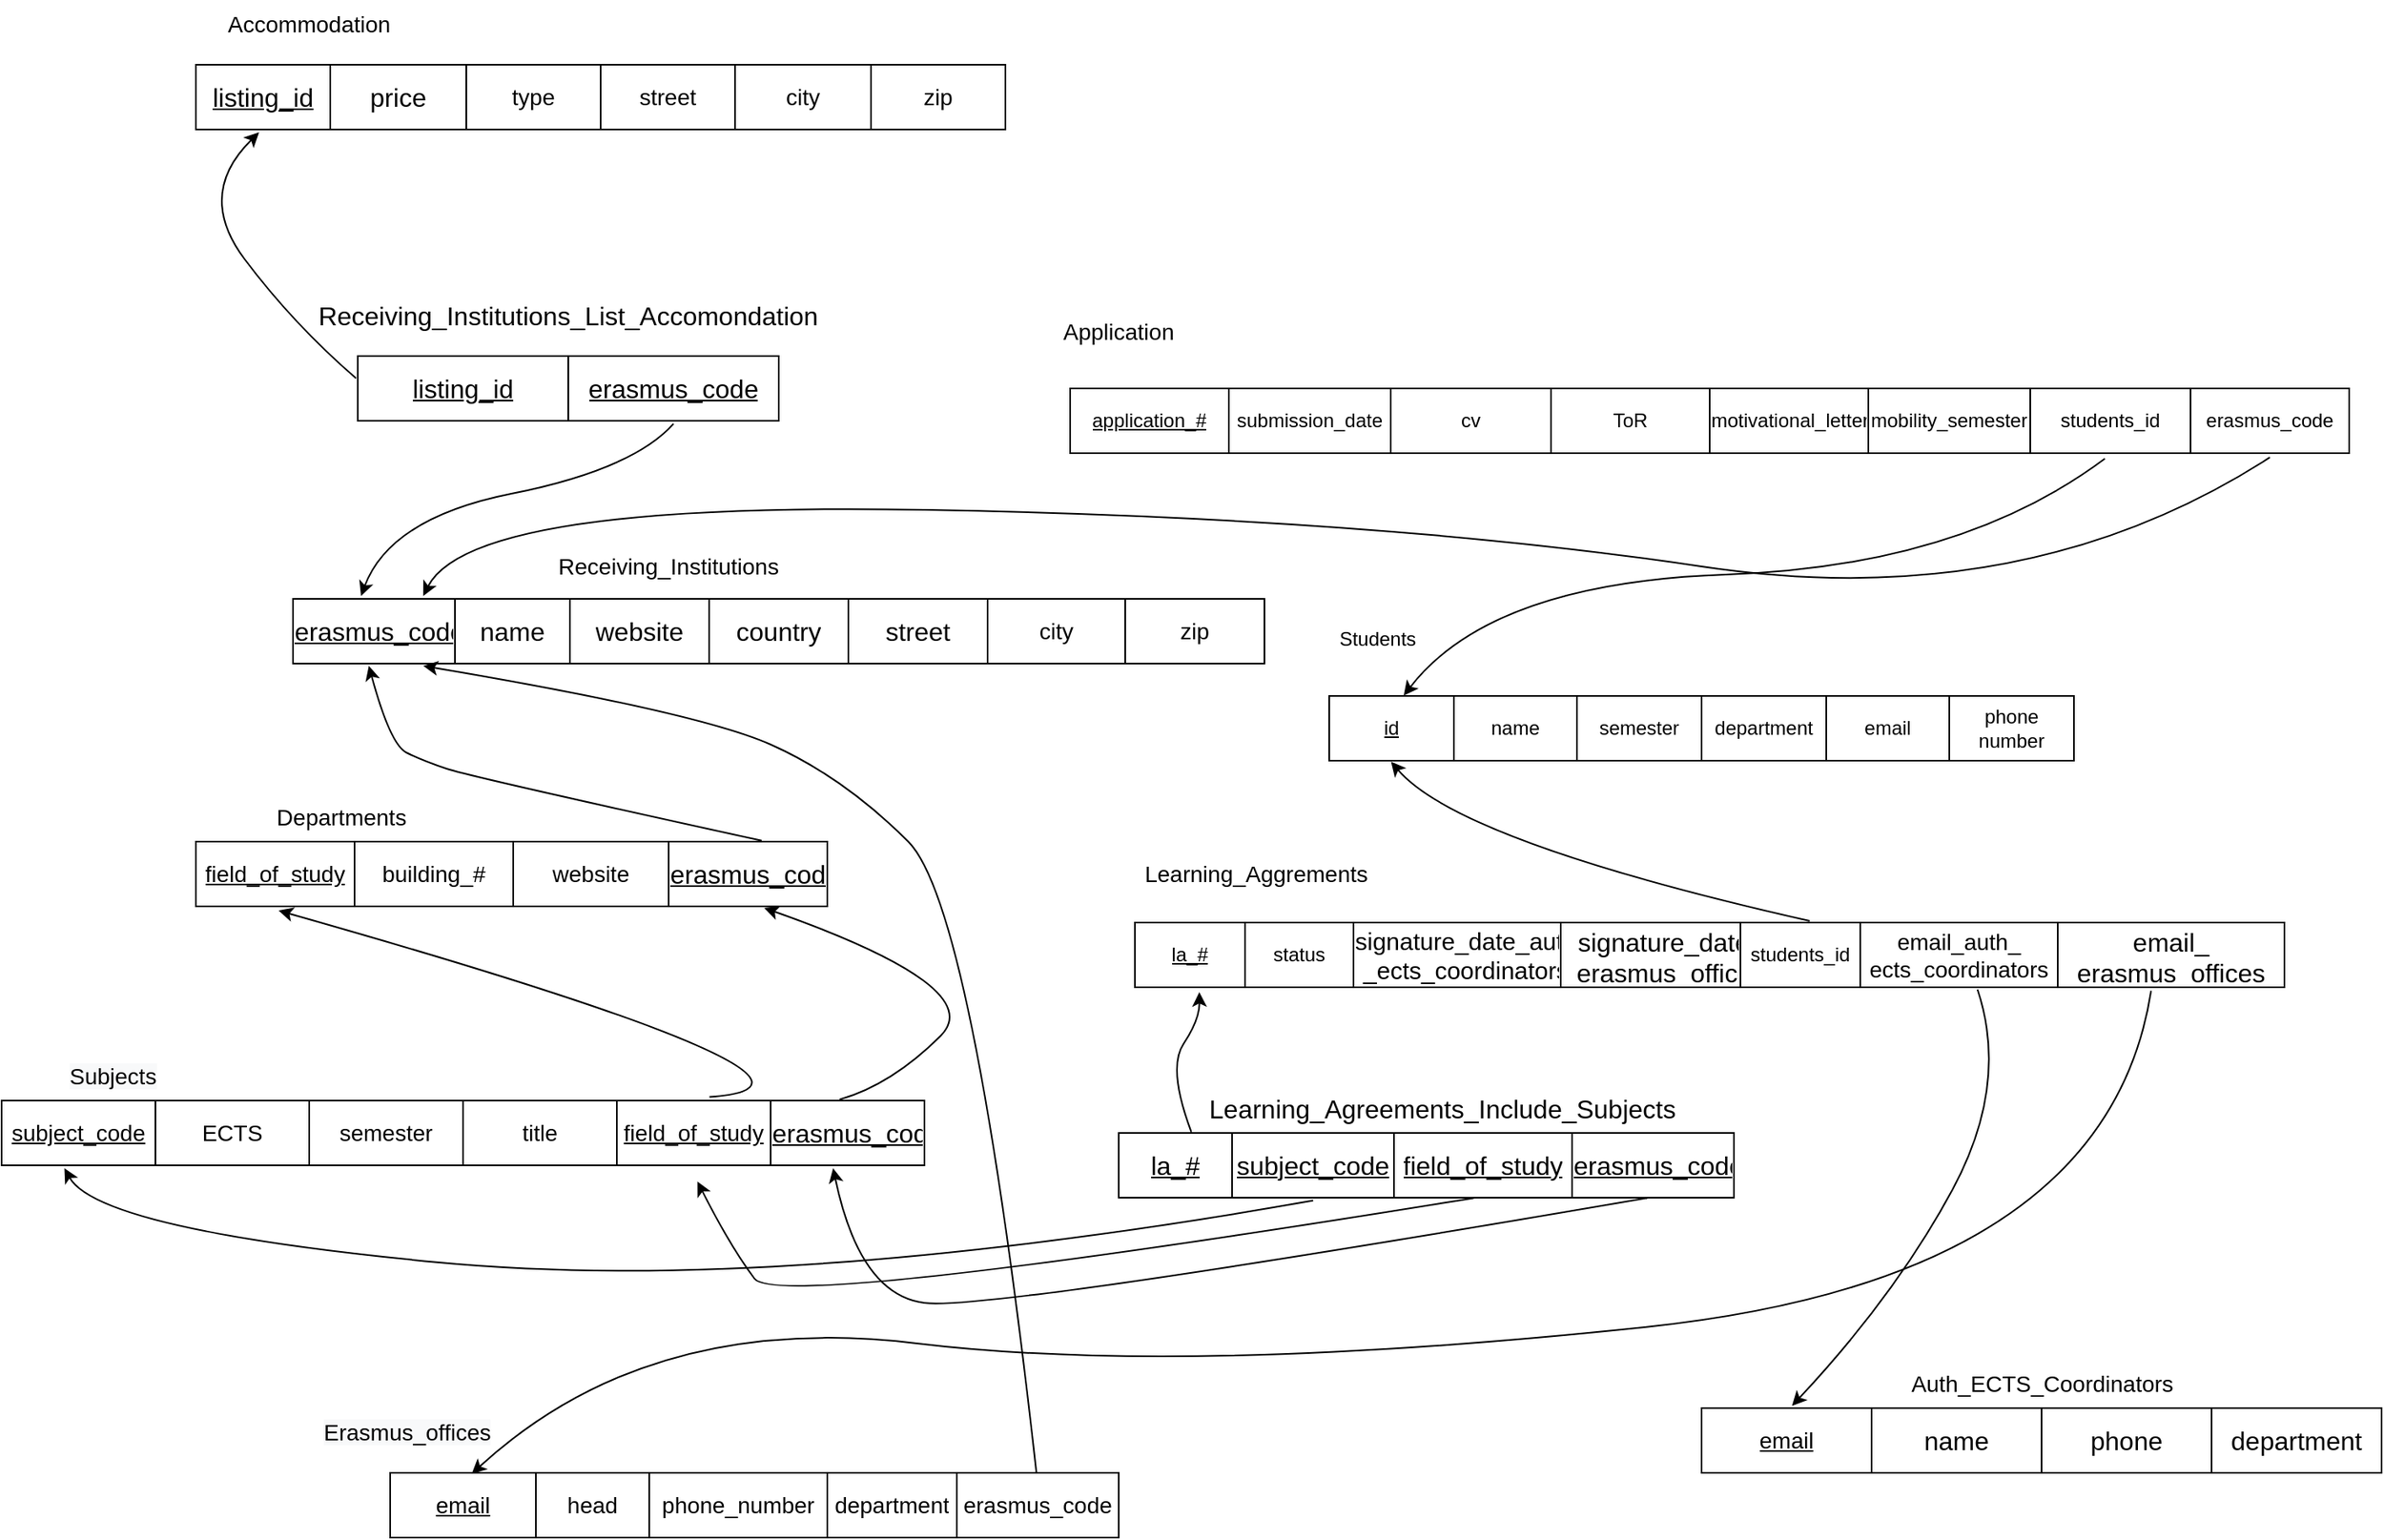 <mxfile version="20.5.3" type="device"><diagram id="ggCARqXeXWhdUNPF4JYp" name="Page-1"><mxGraphModel dx="1773" dy="622" grid="1" gridSize="10" guides="1" tooltips="1" connect="1" arrows="1" fold="1" page="1" pageScale="1" pageWidth="827" pageHeight="1169" math="0" shadow="0"><root><mxCell id="0"/><mxCell id="1" parent="0"/><mxCell id="ooYMwoHZ2CvX-7v68qWo-65" value="" style="curved=1;endArrow=classic;html=1;rounded=0;exitX=0.809;exitY=1.085;exitDx=0;exitDy=0;exitPerimeter=0;entryX=0.1;entryY=-0.005;entryDx=0;entryDy=0;entryPerimeter=0;" parent="1" source="ooYMwoHZ2CvX-7v68qWo-68" target="ooYMwoHZ2CvX-7v68qWo-91" edge="1"><mxGeometry width="50" height="50" relative="1" as="geometry"><mxPoint x="149.56" y="566.57" as="sourcePoint"/><mxPoint x="140" y="590" as="targetPoint"/><Array as="points"><mxPoint x="470" y="520"/><mxPoint x="180" y="530"/></Array></mxGeometry></mxCell><mxCell id="ooYMwoHZ2CvX-7v68qWo-67" value="" style="shape=table;startSize=0;container=1;collapsible=0;childLayout=tableLayout;" parent="1" vertex="1"><mxGeometry x="-80" y="410" width="790" height="40" as="geometry"/></mxCell><mxCell id="ooYMwoHZ2CvX-7v68qWo-68" value="" style="shape=tableRow;horizontal=0;startSize=0;swimlaneHead=0;swimlaneBody=0;top=0;left=0;bottom=0;right=0;collapsible=0;dropTarget=0;fillColor=none;points=[[0,0.5],[1,0.5]];portConstraint=eastwest;" parent="ooYMwoHZ2CvX-7v68qWo-67" vertex="1"><mxGeometry width="790" height="40" as="geometry"/></mxCell><mxCell id="ooYMwoHZ2CvX-7v68qWo-69" value="&lt;u&gt;application_#&lt;/u&gt;" style="shape=partialRectangle;html=1;whiteSpace=wrap;connectable=0;overflow=hidden;fillColor=none;top=0;left=0;bottom=0;right=0;pointerEvents=1;" parent="ooYMwoHZ2CvX-7v68qWo-68" vertex="1"><mxGeometry width="98" height="40" as="geometry"><mxRectangle width="98" height="40" as="alternateBounds"/></mxGeometry></mxCell><mxCell id="ooYMwoHZ2CvX-7v68qWo-70" value="submission_date" style="shape=partialRectangle;html=1;whiteSpace=wrap;connectable=0;overflow=hidden;fillColor=none;top=0;left=0;bottom=0;right=0;pointerEvents=1;" parent="ooYMwoHZ2CvX-7v68qWo-68" vertex="1"><mxGeometry x="98" width="100" height="40" as="geometry"><mxRectangle width="100" height="40" as="alternateBounds"/></mxGeometry></mxCell><mxCell id="ooYMwoHZ2CvX-7v68qWo-71" value="cv" style="shape=partialRectangle;html=1;whiteSpace=wrap;connectable=0;overflow=hidden;fillColor=none;top=0;left=0;bottom=0;right=0;pointerEvents=1;" parent="ooYMwoHZ2CvX-7v68qWo-68" vertex="1"><mxGeometry x="198" width="99" height="40" as="geometry"><mxRectangle width="99" height="40" as="alternateBounds"/></mxGeometry></mxCell><mxCell id="ooYMwoHZ2CvX-7v68qWo-72" value="ToR" style="shape=partialRectangle;html=1;whiteSpace=wrap;connectable=0;overflow=hidden;fillColor=none;top=0;left=0;bottom=0;right=0;pointerEvents=1;" parent="ooYMwoHZ2CvX-7v68qWo-68" vertex="1"><mxGeometry x="297" width="98" height="40" as="geometry"><mxRectangle width="98" height="40" as="alternateBounds"/></mxGeometry></mxCell><mxCell id="ooYMwoHZ2CvX-7v68qWo-73" value="motivational_letter" style="shape=partialRectangle;html=1;whiteSpace=wrap;connectable=0;overflow=hidden;fillColor=none;top=0;left=0;bottom=0;right=0;pointerEvents=1;" parent="ooYMwoHZ2CvX-7v68qWo-68" vertex="1"><mxGeometry x="395" width="98" height="40" as="geometry"><mxRectangle width="98" height="40" as="alternateBounds"/></mxGeometry></mxCell><mxCell id="ooYMwoHZ2CvX-7v68qWo-74" value="mobility_semester" style="shape=partialRectangle;html=1;whiteSpace=wrap;connectable=0;overflow=hidden;fillColor=none;top=0;left=0;bottom=0;right=0;pointerEvents=1;" parent="ooYMwoHZ2CvX-7v68qWo-68" vertex="1"><mxGeometry x="493" width="100" height="40" as="geometry"><mxRectangle width="100" height="40" as="alternateBounds"/></mxGeometry></mxCell><mxCell id="ooYMwoHZ2CvX-7v68qWo-75" value="students_id" style="shape=partialRectangle;html=1;whiteSpace=wrap;connectable=0;overflow=hidden;fillColor=none;top=0;left=0;bottom=0;right=0;pointerEvents=1;" parent="ooYMwoHZ2CvX-7v68qWo-68" vertex="1"><mxGeometry x="593" width="99" height="40" as="geometry"><mxRectangle width="99" height="40" as="alternateBounds"/></mxGeometry></mxCell><mxCell id="ooYMwoHZ2CvX-7v68qWo-76" value="erasmus_code" style="shape=partialRectangle;html=1;whiteSpace=wrap;connectable=0;overflow=hidden;fillColor=none;top=0;left=0;bottom=0;right=0;pointerEvents=1;" parent="ooYMwoHZ2CvX-7v68qWo-68" vertex="1"><mxGeometry x="692" width="98" height="40" as="geometry"><mxRectangle width="98" height="40" as="alternateBounds"/></mxGeometry></mxCell><mxCell id="ooYMwoHZ2CvX-7v68qWo-89" value="&lt;font style=&quot;font-size: 14px;&quot;&gt;Application&lt;/font&gt;" style="text;html=1;strokeColor=none;fillColor=none;align=center;verticalAlign=middle;whiteSpace=wrap;rounded=0;" parent="1" vertex="1"><mxGeometry x="-80" y="360" width="60" height="30" as="geometry"/></mxCell><mxCell id="ooYMwoHZ2CvX-7v68qWo-90" value="" style="shape=table;startSize=0;container=1;collapsible=0;childLayout=tableLayout;" parent="1" vertex="1"><mxGeometry x="80" y="600" width="460" height="40" as="geometry"/></mxCell><mxCell id="ooYMwoHZ2CvX-7v68qWo-91" value="" style="shape=tableRow;horizontal=0;startSize=0;swimlaneHead=0;swimlaneBody=0;top=0;left=0;bottom=0;right=0;collapsible=0;dropTarget=0;fillColor=none;points=[[0,0.5],[1,0.5]];portConstraint=eastwest;" parent="ooYMwoHZ2CvX-7v68qWo-90" vertex="1"><mxGeometry width="460" height="40" as="geometry"/></mxCell><mxCell id="ooYMwoHZ2CvX-7v68qWo-92" value="&lt;u&gt;id&lt;/u&gt;" style="shape=partialRectangle;html=1;whiteSpace=wrap;connectable=0;overflow=hidden;fillColor=none;top=0;left=0;bottom=0;right=0;pointerEvents=1;" parent="ooYMwoHZ2CvX-7v68qWo-91" vertex="1"><mxGeometry width="77" height="40" as="geometry"><mxRectangle width="77" height="40" as="alternateBounds"/></mxGeometry></mxCell><mxCell id="ooYMwoHZ2CvX-7v68qWo-93" value="name" style="shape=partialRectangle;html=1;whiteSpace=wrap;connectable=0;overflow=hidden;fillColor=none;top=0;left=0;bottom=0;right=0;pointerEvents=1;" parent="ooYMwoHZ2CvX-7v68qWo-91" vertex="1"><mxGeometry x="77" width="76" height="40" as="geometry"><mxRectangle width="76" height="40" as="alternateBounds"/></mxGeometry></mxCell><mxCell id="ooYMwoHZ2CvX-7v68qWo-94" value="semester" style="shape=partialRectangle;html=1;whiteSpace=wrap;connectable=0;overflow=hidden;fillColor=none;top=0;left=0;bottom=0;right=0;pointerEvents=1;" parent="ooYMwoHZ2CvX-7v68qWo-91" vertex="1"><mxGeometry x="153" width="77" height="40" as="geometry"><mxRectangle width="77" height="40" as="alternateBounds"/></mxGeometry></mxCell><mxCell id="ooYMwoHZ2CvX-7v68qWo-95" value="department" style="shape=partialRectangle;html=1;whiteSpace=wrap;connectable=0;overflow=hidden;fillColor=none;top=0;left=0;bottom=0;right=0;pointerEvents=1;" parent="ooYMwoHZ2CvX-7v68qWo-91" vertex="1"><mxGeometry x="230" width="77" height="40" as="geometry"><mxRectangle width="77" height="40" as="alternateBounds"/></mxGeometry></mxCell><mxCell id="ooYMwoHZ2CvX-7v68qWo-96" value="email" style="shape=partialRectangle;html=1;whiteSpace=wrap;connectable=0;overflow=hidden;fillColor=none;top=0;left=0;bottom=0;right=0;pointerEvents=1;" parent="ooYMwoHZ2CvX-7v68qWo-91" vertex="1"><mxGeometry x="307" width="76" height="40" as="geometry"><mxRectangle width="76" height="40" as="alternateBounds"/></mxGeometry></mxCell><mxCell id="ooYMwoHZ2CvX-7v68qWo-97" value="phone number" style="shape=partialRectangle;html=1;whiteSpace=wrap;connectable=0;overflow=hidden;fillColor=none;top=0;left=0;bottom=0;right=0;pointerEvents=1;" parent="ooYMwoHZ2CvX-7v68qWo-91" vertex="1"><mxGeometry x="383" width="77" height="40" as="geometry"><mxRectangle width="77" height="40" as="alternateBounds"/></mxGeometry></mxCell><mxCell id="ooYMwoHZ2CvX-7v68qWo-98" value="Students" style="text;html=1;strokeColor=none;fillColor=none;align=center;verticalAlign=middle;whiteSpace=wrap;rounded=0;" parent="1" vertex="1"><mxGeometry x="80" y="550" width="60" height="30" as="geometry"/></mxCell><mxCell id="ooYMwoHZ2CvX-7v68qWo-99" value="" style="shape=table;startSize=0;container=1;collapsible=0;childLayout=tableLayout;" parent="1" vertex="1"><mxGeometry x="-40" y="740" width="710" height="40" as="geometry"/></mxCell><mxCell id="ooYMwoHZ2CvX-7v68qWo-100" value="" style="shape=tableRow;horizontal=0;startSize=0;swimlaneHead=0;swimlaneBody=0;top=0;left=0;bottom=0;right=0;collapsible=0;dropTarget=0;fillColor=none;points=[[0,0.5],[1,0.5]];portConstraint=eastwest;" parent="ooYMwoHZ2CvX-7v68qWo-99" vertex="1"><mxGeometry width="710" height="40" as="geometry"/></mxCell><mxCell id="ooYMwoHZ2CvX-7v68qWo-101" value="&lt;u&gt;la_#&lt;/u&gt;" style="shape=partialRectangle;html=1;whiteSpace=wrap;connectable=0;overflow=hidden;fillColor=none;top=0;left=0;bottom=0;right=0;pointerEvents=1;" parent="ooYMwoHZ2CvX-7v68qWo-100" vertex="1"><mxGeometry width="68" height="40" as="geometry"><mxRectangle width="68" height="40" as="alternateBounds"/></mxGeometry></mxCell><mxCell id="ooYMwoHZ2CvX-7v68qWo-102" value="status" style="shape=partialRectangle;html=1;whiteSpace=wrap;connectable=0;overflow=hidden;fillColor=none;top=0;left=0;bottom=0;right=0;pointerEvents=1;" parent="ooYMwoHZ2CvX-7v68qWo-100" vertex="1"><mxGeometry x="68" width="67" height="40" as="geometry"><mxRectangle width="67" height="40" as="alternateBounds"/></mxGeometry></mxCell><mxCell id="ooYMwoHZ2CvX-7v68qWo-103" value="&lt;span id=&quot;docs-internal-guid-97b3a82b-7fff-ff55-457f-364d3014ab1f&quot;&gt;&lt;span style=&quot;font-family: Calibri, sans-serif; background-color: transparent; font-variant-numeric: normal; font-variant-east-asian: normal; vertical-align: baseline;&quot;&gt;&lt;font style=&quot;font-size: 15px;&quot;&gt;signature_date_auth&lt;br&gt;_ects_coordinators&lt;/font&gt;&lt;/span&gt;&lt;/span&gt;" style="shape=partialRectangle;html=1;whiteSpace=wrap;connectable=0;overflow=hidden;fillColor=none;top=0;left=0;bottom=0;right=0;pointerEvents=1;" parent="ooYMwoHZ2CvX-7v68qWo-100" vertex="1"><mxGeometry x="135" width="128" height="40" as="geometry"><mxRectangle width="128" height="40" as="alternateBounds"/></mxGeometry></mxCell><mxCell id="ooYMwoHZ2CvX-7v68qWo-104" value="&lt;span id=&quot;docs-internal-guid-39a72c36-7fff-290a-e951-237e7269f685&quot;&gt;&lt;span style=&quot;font-size: 12pt; font-family: Calibri, sans-serif; background-color: transparent; font-variant-numeric: normal; font-variant-east-asian: normal; vertical-align: baseline;&quot;&gt;signature_date&lt;br&gt;_erasmus_offices&lt;/span&gt;&lt;/span&gt;" style="shape=partialRectangle;html=1;whiteSpace=wrap;connectable=0;overflow=hidden;fillColor=none;top=0;left=0;bottom=0;right=0;pointerEvents=1;" parent="ooYMwoHZ2CvX-7v68qWo-100" vertex="1"><mxGeometry x="263" width="111" height="40" as="geometry"><mxRectangle width="111" height="40" as="alternateBounds"/></mxGeometry></mxCell><mxCell id="ooYMwoHZ2CvX-7v68qWo-105" value="students_id" style="shape=partialRectangle;html=1;whiteSpace=wrap;connectable=0;overflow=hidden;fillColor=none;top=0;left=0;bottom=0;right=0;pointerEvents=1;" parent="ooYMwoHZ2CvX-7v68qWo-100" vertex="1"><mxGeometry x="374" width="74" height="40" as="geometry"><mxRectangle width="74" height="40" as="alternateBounds"/></mxGeometry></mxCell><mxCell id="ooYMwoHZ2CvX-7v68qWo-106" value="&lt;span style=&quot;font-size: 14px;&quot; id=&quot;docs-internal-guid-7cbc1a6b-7fff-9537-f0f8-389424e5efda&quot;&gt;&lt;span style=&quot;font-family: Calibri, sans-serif; background-color: transparent; font-variant-numeric: normal; font-variant-east-asian: normal; vertical-align: baseline;&quot;&gt;email_auth_&lt;br&gt;ects_coordinators&lt;/span&gt;&lt;/span&gt;" style="shape=partialRectangle;html=1;whiteSpace=wrap;connectable=0;overflow=hidden;fillColor=none;top=0;left=0;bottom=0;right=0;pointerEvents=1;" parent="ooYMwoHZ2CvX-7v68qWo-100" vertex="1"><mxGeometry x="448" width="122" height="40" as="geometry"><mxRectangle width="122" height="40" as="alternateBounds"/></mxGeometry></mxCell><mxCell id="ooYMwoHZ2CvX-7v68qWo-107" value="&lt;span id=&quot;docs-internal-guid-670f5aca-7fff-6941-0f24-50001c28e20f&quot;&gt;&lt;span style=&quot;font-size: 12pt; font-family: Calibri, sans-serif; background-color: transparent; font-variant-numeric: normal; font-variant-east-asian: normal; vertical-align: baseline;&quot;&gt;email_&lt;br&gt;erasmus_offices&lt;/span&gt;&lt;/span&gt;" style="shape=partialRectangle;html=1;whiteSpace=wrap;connectable=0;overflow=hidden;fillColor=none;top=0;left=0;bottom=0;right=0;pointerEvents=1;" parent="ooYMwoHZ2CvX-7v68qWo-100" vertex="1"><mxGeometry x="570" width="140" height="40" as="geometry"><mxRectangle width="140" height="40" as="alternateBounds"/></mxGeometry></mxCell><mxCell id="ooYMwoHZ2CvX-7v68qWo-108" value="&lt;font style=&quot;font-size: 14px;&quot;&gt;Learning_Aggrements&lt;/font&gt;" style="text;html=1;strokeColor=none;fillColor=none;align=center;verticalAlign=middle;whiteSpace=wrap;rounded=0;" parent="1" vertex="1"><mxGeometry x="-40" y="690" width="150" height="40" as="geometry"/></mxCell><mxCell id="ooYMwoHZ2CvX-7v68qWo-109" value="" style="curved=1;endArrow=classic;html=1;rounded=0;fontSize=14;exitX=0.587;exitY=-0.025;exitDx=0;exitDy=0;exitPerimeter=0;entryX=0.083;entryY=1.015;entryDx=0;entryDy=0;entryPerimeter=0;" parent="1" source="ooYMwoHZ2CvX-7v68qWo-100" target="ooYMwoHZ2CvX-7v68qWo-91" edge="1"><mxGeometry width="50" height="50" relative="1" as="geometry"><mxPoint x="380" y="650" as="sourcePoint"/><mxPoint x="120" y="650" as="targetPoint"/><Array as="points"><mxPoint x="160" y="690"/></Array></mxGeometry></mxCell><mxCell id="ooYMwoHZ2CvX-7v68qWo-110" value="" style="shape=table;startSize=0;container=1;collapsible=0;childLayout=tableLayout;fontSize=14;" parent="1" vertex="1"><mxGeometry x="310" y="1040" width="420" height="40" as="geometry"/></mxCell><mxCell id="ooYMwoHZ2CvX-7v68qWo-111" value="" style="shape=tableRow;horizontal=0;startSize=0;swimlaneHead=0;swimlaneBody=0;top=0;left=0;bottom=0;right=0;collapsible=0;dropTarget=0;fillColor=none;points=[[0,0.5],[1,0.5]];portConstraint=eastwest;fontSize=14;" parent="ooYMwoHZ2CvX-7v68qWo-110" vertex="1"><mxGeometry width="420" height="40" as="geometry"/></mxCell><mxCell id="ooYMwoHZ2CvX-7v68qWo-112" value="&lt;u&gt;email&lt;/u&gt;" style="shape=partialRectangle;html=1;whiteSpace=wrap;connectable=0;overflow=hidden;fillColor=none;top=0;left=0;bottom=0;right=0;pointerEvents=1;fontSize=14;" parent="ooYMwoHZ2CvX-7v68qWo-111" vertex="1"><mxGeometry width="105" height="40" as="geometry"><mxRectangle width="105" height="40" as="alternateBounds"/></mxGeometry></mxCell><mxCell id="ooYMwoHZ2CvX-7v68qWo-113" value="&lt;span id=&quot;docs-internal-guid-d9686ed1-7fff-6827-db23-06bf183d7f56&quot;&gt;&lt;span style=&quot;font-size: 12pt; font-family: Calibri, sans-serif; background-color: transparent; font-variant-numeric: normal; font-variant-east-asian: normal; vertical-align: baseline;&quot;&gt;name&lt;/span&gt;&lt;/span&gt;" style="shape=partialRectangle;html=1;whiteSpace=wrap;connectable=0;overflow=hidden;fillColor=none;top=0;left=0;bottom=0;right=0;pointerEvents=1;fontSize=14;" parent="ooYMwoHZ2CvX-7v68qWo-111" vertex="1"><mxGeometry x="105" width="105" height="40" as="geometry"><mxRectangle width="105" height="40" as="alternateBounds"/></mxGeometry></mxCell><mxCell id="ooYMwoHZ2CvX-7v68qWo-114" value="&lt;span id=&quot;docs-internal-guid-c85f65a0-7fff-7fd4-97c3-8f9296d5d87e&quot;&gt;&lt;span style=&quot;font-size: 12pt; font-family: Calibri, sans-serif; background-color: transparent; font-variant-numeric: normal; font-variant-east-asian: normal; vertical-align: baseline;&quot;&gt;phone &lt;/span&gt;&lt;/span&gt;" style="shape=partialRectangle;html=1;whiteSpace=wrap;connectable=0;overflow=hidden;fillColor=none;top=0;left=0;bottom=0;right=0;pointerEvents=1;fontSize=14;" parent="ooYMwoHZ2CvX-7v68qWo-111" vertex="1"><mxGeometry x="210" width="105" height="40" as="geometry"><mxRectangle width="105" height="40" as="alternateBounds"/></mxGeometry></mxCell><mxCell id="ooYMwoHZ2CvX-7v68qWo-115" value="&lt;span id=&quot;docs-internal-guid-26faadc9-7fff-8fd3-aec6-87aef611e442&quot;&gt;&lt;span style=&quot;font-size: 12pt; font-family: Calibri, sans-serif; background-color: transparent; font-variant-numeric: normal; font-variant-east-asian: normal; vertical-align: baseline;&quot;&gt;department&lt;/span&gt;&lt;/span&gt;" style="shape=partialRectangle;html=1;whiteSpace=wrap;connectable=0;overflow=hidden;fillColor=none;top=0;left=0;bottom=0;right=0;pointerEvents=1;fontSize=14;" parent="ooYMwoHZ2CvX-7v68qWo-111" vertex="1"><mxGeometry x="315" width="105" height="40" as="geometry"><mxRectangle width="105" height="40" as="alternateBounds"/></mxGeometry></mxCell><mxCell id="ooYMwoHZ2CvX-7v68qWo-116" value="Auth_ECTS_Coordinators" style="text;html=1;align=center;verticalAlign=middle;resizable=0;points=[];autosize=1;strokeColor=none;fillColor=none;fontSize=14;" parent="1" vertex="1"><mxGeometry x="425" y="1010" width="190" height="30" as="geometry"/></mxCell><mxCell id="ooYMwoHZ2CvX-7v68qWo-117" value="" style="curved=1;endArrow=classic;html=1;rounded=0;fontSize=14;exitX=0.733;exitY=1.035;exitDx=0;exitDy=0;exitPerimeter=0;entryX=0.133;entryY=-0.035;entryDx=0;entryDy=0;entryPerimeter=0;" parent="1" source="ooYMwoHZ2CvX-7v68qWo-100" target="ooYMwoHZ2CvX-7v68qWo-111" edge="1"><mxGeometry width="50" height="50" relative="1" as="geometry"><mxPoint x="480" y="790" as="sourcePoint"/><mxPoint x="10" y="900" as="targetPoint"/><Array as="points"><mxPoint x="500" y="840"/><mxPoint x="430" y="970"/></Array></mxGeometry></mxCell><mxCell id="ooYMwoHZ2CvX-7v68qWo-118" value="" style="shape=table;startSize=0;container=1;collapsible=0;childLayout=tableLayout;fontSize=14;" parent="1" vertex="1"><mxGeometry x="-560" y="540" width="600" height="40" as="geometry"/></mxCell><mxCell id="ooYMwoHZ2CvX-7v68qWo-119" value="" style="shape=tableRow;horizontal=0;startSize=0;swimlaneHead=0;swimlaneBody=0;top=0;left=0;bottom=0;right=0;collapsible=0;dropTarget=0;fillColor=none;points=[[0,0.5],[1,0.5]];portConstraint=eastwest;fontSize=14;" parent="ooYMwoHZ2CvX-7v68qWo-118" vertex="1"><mxGeometry width="600" height="40" as="geometry"/></mxCell><mxCell id="ooYMwoHZ2CvX-7v68qWo-120" value="&lt;span id=&quot;docs-internal-guid-f9c3d998-7fff-36d3-8bf1-6214da8119ad&quot;&gt;&lt;span style=&quot;font-size: 12pt; font-family: Calibri, sans-serif; background-color: transparent; font-variant-numeric: normal; font-variant-east-asian: normal; vertical-align: baseline;&quot;&gt;&lt;u&gt;erasmus_code&lt;/u&gt;&lt;/span&gt;&lt;/span&gt;" style="shape=partialRectangle;html=1;whiteSpace=wrap;connectable=0;overflow=hidden;fillColor=none;top=0;left=0;bottom=0;right=0;pointerEvents=1;fontSize=14;" parent="ooYMwoHZ2CvX-7v68qWo-119" vertex="1"><mxGeometry width="100" height="40" as="geometry"><mxRectangle width="100" height="40" as="alternateBounds"/></mxGeometry></mxCell><mxCell id="ooYMwoHZ2CvX-7v68qWo-121" value="&lt;span id=&quot;docs-internal-guid-b76b7464-7fff-5d21-5e71-5230e9ea2242&quot;&gt;&lt;span style=&quot;font-size: 12pt; font-family: Calibri, sans-serif; background-color: transparent; font-variant-numeric: normal; font-variant-east-asian: normal; vertical-align: baseline;&quot;&gt;name&lt;/span&gt;&lt;/span&gt;" style="shape=partialRectangle;html=1;whiteSpace=wrap;connectable=0;overflow=hidden;fillColor=none;top=0;left=0;bottom=0;right=0;pointerEvents=1;fontSize=14;" parent="ooYMwoHZ2CvX-7v68qWo-119" vertex="1"><mxGeometry x="100" width="71" height="40" as="geometry"><mxRectangle width="71" height="40" as="alternateBounds"/></mxGeometry></mxCell><mxCell id="ooYMwoHZ2CvX-7v68qWo-122" value="&lt;span id=&quot;docs-internal-guid-6dadc310-7fff-7173-438e-6507efcd4530&quot;&gt;&lt;span style=&quot;font-size: 12pt; font-family: Calibri, sans-serif; background-color: transparent; font-variant-numeric: normal; font-variant-east-asian: normal; vertical-align: baseline;&quot;&gt;website&lt;/span&gt;&lt;/span&gt;" style="shape=partialRectangle;html=1;whiteSpace=wrap;connectable=0;overflow=hidden;fillColor=none;top=0;left=0;bottom=0;right=0;pointerEvents=1;fontSize=14;" parent="ooYMwoHZ2CvX-7v68qWo-119" vertex="1"><mxGeometry x="171" width="86" height="40" as="geometry"><mxRectangle width="86" height="40" as="alternateBounds"/></mxGeometry></mxCell><mxCell id="ooYMwoHZ2CvX-7v68qWo-123" value="&lt;span id=&quot;docs-internal-guid-1de3e79c-7fff-b914-ac77-6f2198281c0e&quot;&gt;&lt;span style=&quot;font-size: 12pt; font-family: Calibri, sans-serif; background-color: transparent; font-variant-numeric: normal; font-variant-east-asian: normal; vertical-align: baseline;&quot;&gt;country&lt;/span&gt;&lt;/span&gt;" style="shape=partialRectangle;html=1;whiteSpace=wrap;connectable=0;overflow=hidden;fillColor=none;top=0;left=0;bottom=0;right=0;pointerEvents=1;fontSize=14;" parent="ooYMwoHZ2CvX-7v68qWo-119" vertex="1"><mxGeometry x="257" width="86" height="40" as="geometry"><mxRectangle width="86" height="40" as="alternateBounds"/></mxGeometry></mxCell><mxCell id="ooYMwoHZ2CvX-7v68qWo-124" value="&lt;span id=&quot;docs-internal-guid-2ed2a56d-7fff-d173-ef7e-eb1422667757&quot;&gt;&lt;span style=&quot;font-size: 12pt; font-family: Calibri, sans-serif; background-color: transparent; font-variant-numeric: normal; font-variant-east-asian: normal; vertical-align: baseline;&quot;&gt;street&lt;/span&gt;&lt;/span&gt;" style="shape=partialRectangle;html=1;whiteSpace=wrap;connectable=0;overflow=hidden;fillColor=none;top=0;left=0;bottom=0;right=0;pointerEvents=1;fontSize=14;" parent="ooYMwoHZ2CvX-7v68qWo-119" vertex="1"><mxGeometry x="343" width="86" height="40" as="geometry"><mxRectangle width="86" height="40" as="alternateBounds"/></mxGeometry></mxCell><mxCell id="ooYMwoHZ2CvX-7v68qWo-125" value="city" style="shape=partialRectangle;html=1;whiteSpace=wrap;connectable=0;overflow=hidden;fillColor=none;top=0;left=0;bottom=0;right=0;pointerEvents=1;fontSize=14;" parent="ooYMwoHZ2CvX-7v68qWo-119" vertex="1"><mxGeometry x="429" width="85" height="40" as="geometry"><mxRectangle width="85" height="40" as="alternateBounds"/></mxGeometry></mxCell><mxCell id="ooYMwoHZ2CvX-7v68qWo-126" value="zip" style="shape=partialRectangle;html=1;whiteSpace=wrap;connectable=0;overflow=hidden;fillColor=none;top=0;left=0;bottom=0;right=0;pointerEvents=1;fontSize=14;" parent="ooYMwoHZ2CvX-7v68qWo-119" vertex="1"><mxGeometry x="514" width="86" height="40" as="geometry"><mxRectangle width="86" height="40" as="alternateBounds"/></mxGeometry></mxCell><mxCell id="ooYMwoHZ2CvX-7v68qWo-127" value="Receiving_Institutions" style="text;html=1;strokeColor=none;fillColor=none;align=center;verticalAlign=middle;whiteSpace=wrap;rounded=0;fontSize=14;" parent="1" vertex="1"><mxGeometry x="-413" y="500" width="170" height="40" as="geometry"/></mxCell><mxCell id="ooYMwoHZ2CvX-7v68qWo-128" value="" style="curved=1;endArrow=classic;html=1;rounded=0;fontSize=14;exitX=0.938;exitY=1.065;exitDx=0;exitDy=0;exitPerimeter=0;entryX=0.134;entryY=-0.045;entryDx=0;entryDy=0;entryPerimeter=0;" parent="1" source="ooYMwoHZ2CvX-7v68qWo-68" target="ooYMwoHZ2CvX-7v68qWo-119" edge="1"><mxGeometry width="50" height="50" relative="1" as="geometry"><mxPoint x="670" y="400" as="sourcePoint"/><mxPoint x="80" y="300" as="targetPoint"/><Array as="points"><mxPoint x="510" y="550"/><mxPoint x="110" y="490"/><mxPoint x="-450" y="480"/></Array></mxGeometry></mxCell><mxCell id="ooYMwoHZ2CvX-7v68qWo-129" value="" style="shape=table;startSize=0;container=1;collapsible=0;childLayout=tableLayout;fontSize=14;" parent="1" vertex="1"><mxGeometry x="-620" y="690" width="390" height="40" as="geometry"/></mxCell><mxCell id="ooYMwoHZ2CvX-7v68qWo-130" value="" style="shape=tableRow;horizontal=0;startSize=0;swimlaneHead=0;swimlaneBody=0;top=0;left=0;bottom=0;right=0;collapsible=0;dropTarget=0;fillColor=none;points=[[0,0.5],[1,0.5]];portConstraint=eastwest;fontSize=14;" parent="ooYMwoHZ2CvX-7v68qWo-129" vertex="1"><mxGeometry width="390" height="40" as="geometry"/></mxCell><mxCell id="ooYMwoHZ2CvX-7v68qWo-131" value="&lt;u&gt;field_of_study&lt;/u&gt;" style="shape=partialRectangle;html=1;whiteSpace=wrap;connectable=0;overflow=hidden;fillColor=none;top=0;left=0;bottom=0;right=0;pointerEvents=1;fontSize=14;" parent="ooYMwoHZ2CvX-7v68qWo-130" vertex="1"><mxGeometry width="98" height="40" as="geometry"><mxRectangle width="98" height="40" as="alternateBounds"/></mxGeometry></mxCell><mxCell id="ooYMwoHZ2CvX-7v68qWo-132" value="building_#" style="shape=partialRectangle;html=1;whiteSpace=wrap;connectable=0;overflow=hidden;fillColor=none;top=0;left=0;bottom=0;right=0;pointerEvents=1;fontSize=14;" parent="ooYMwoHZ2CvX-7v68qWo-130" vertex="1"><mxGeometry x="98" width="98" height="40" as="geometry"><mxRectangle width="98" height="40" as="alternateBounds"/></mxGeometry></mxCell><mxCell id="ooYMwoHZ2CvX-7v68qWo-133" value="website" style="shape=partialRectangle;html=1;whiteSpace=wrap;connectable=0;overflow=hidden;fillColor=none;top=0;left=0;bottom=0;right=0;pointerEvents=1;fontSize=14;" parent="ooYMwoHZ2CvX-7v68qWo-130" vertex="1"><mxGeometry x="196" width="96" height="40" as="geometry"><mxRectangle width="96" height="40" as="alternateBounds"/></mxGeometry></mxCell><mxCell id="ooYMwoHZ2CvX-7v68qWo-134" value="&lt;span style=&quot;font-family: Calibri, sans-serif; font-size: 16px;&quot;&gt;&lt;u&gt;erasmus_code&lt;/u&gt;&lt;/span&gt;" style="shape=partialRectangle;html=1;whiteSpace=wrap;connectable=0;overflow=hidden;fillColor=none;top=0;left=0;bottom=0;right=0;pointerEvents=1;fontSize=14;" parent="ooYMwoHZ2CvX-7v68qWo-130" vertex="1"><mxGeometry x="292" width="98" height="40" as="geometry"><mxRectangle width="98" height="40" as="alternateBounds"/></mxGeometry></mxCell><mxCell id="ooYMwoHZ2CvX-7v68qWo-135" value="Departments" style="text;html=1;strokeColor=none;fillColor=none;align=center;verticalAlign=middle;whiteSpace=wrap;rounded=0;fontSize=14;" parent="1" vertex="1"><mxGeometry x="-560" y="660" width="60" height="30" as="geometry"/></mxCell><mxCell id="ooYMwoHZ2CvX-7v68qWo-136" value="" style="curved=1;endArrow=classic;html=1;rounded=0;fontSize=14;exitX=0.896;exitY=-0.015;exitDx=0;exitDy=0;exitPerimeter=0;entryX=0.078;entryY=1.035;entryDx=0;entryDy=0;entryPerimeter=0;" parent="1" source="ooYMwoHZ2CvX-7v68qWo-130" target="ooYMwoHZ2CvX-7v68qWo-119" edge="1"><mxGeometry width="50" height="50" relative="1" as="geometry"><mxPoint x="-260" y="640" as="sourcePoint"/><mxPoint x="-210" y="590" as="targetPoint"/><Array as="points"><mxPoint x="-450" y="650"/><mxPoint x="-480" y="640"/><mxPoint x="-500" y="630"/></Array></mxGeometry></mxCell><mxCell id="ooYMwoHZ2CvX-7v68qWo-137" value="" style="shape=table;startSize=0;container=1;collapsible=0;childLayout=tableLayout;fontSize=14;" parent="1" vertex="1"><mxGeometry x="-740" y="850" width="570" height="40" as="geometry"/></mxCell><mxCell id="ooYMwoHZ2CvX-7v68qWo-138" value="" style="shape=tableRow;horizontal=0;startSize=0;swimlaneHead=0;swimlaneBody=0;top=0;left=0;bottom=0;right=0;collapsible=0;dropTarget=0;fillColor=none;points=[[0,0.5],[1,0.5]];portConstraint=eastwest;fontSize=14;" parent="ooYMwoHZ2CvX-7v68qWo-137" vertex="1"><mxGeometry width="570" height="40" as="geometry"/></mxCell><mxCell id="ooYMwoHZ2CvX-7v68qWo-139" value="&lt;u&gt;subject_code&lt;/u&gt;" style="shape=partialRectangle;html=1;whiteSpace=wrap;connectable=0;overflow=hidden;fillColor=none;top=0;left=0;bottom=0;right=0;pointerEvents=1;fontSize=14;" parent="ooYMwoHZ2CvX-7v68qWo-138" vertex="1"><mxGeometry width="95" height="40" as="geometry"><mxRectangle width="95" height="40" as="alternateBounds"/></mxGeometry></mxCell><mxCell id="ooYMwoHZ2CvX-7v68qWo-140" value="ECTS" style="shape=partialRectangle;html=1;whiteSpace=wrap;connectable=0;overflow=hidden;fillColor=none;top=0;left=0;bottom=0;right=0;pointerEvents=1;fontSize=14;" parent="ooYMwoHZ2CvX-7v68qWo-138" vertex="1"><mxGeometry x="95" width="95" height="40" as="geometry"><mxRectangle width="95" height="40" as="alternateBounds"/></mxGeometry></mxCell><mxCell id="ooYMwoHZ2CvX-7v68qWo-141" value="semester" style="shape=partialRectangle;html=1;whiteSpace=wrap;connectable=0;overflow=hidden;fillColor=none;top=0;left=0;bottom=0;right=0;pointerEvents=1;fontSize=14;" parent="ooYMwoHZ2CvX-7v68qWo-138" vertex="1"><mxGeometry x="190" width="95" height="40" as="geometry"><mxRectangle width="95" height="40" as="alternateBounds"/></mxGeometry></mxCell><mxCell id="ooYMwoHZ2CvX-7v68qWo-142" value="title" style="shape=partialRectangle;html=1;whiteSpace=wrap;connectable=0;overflow=hidden;fillColor=none;top=0;left=0;bottom=0;right=0;pointerEvents=1;fontSize=14;" parent="ooYMwoHZ2CvX-7v68qWo-138" vertex="1"><mxGeometry x="285" width="95" height="40" as="geometry"><mxRectangle width="95" height="40" as="alternateBounds"/></mxGeometry></mxCell><mxCell id="ooYMwoHZ2CvX-7v68qWo-143" value="&lt;u&gt;field_of_study&lt;/u&gt;" style="shape=partialRectangle;html=1;whiteSpace=wrap;connectable=0;overflow=hidden;fillColor=none;top=0;left=0;bottom=0;right=0;pointerEvents=1;fontSize=14;" parent="ooYMwoHZ2CvX-7v68qWo-138" vertex="1"><mxGeometry x="380" width="95" height="40" as="geometry"><mxRectangle width="95" height="40" as="alternateBounds"/></mxGeometry></mxCell><mxCell id="ooYMwoHZ2CvX-7v68qWo-144" value="&lt;u style=&quot;font-family: Calibri, sans-serif; font-size: 16px;&quot;&gt;erasmus_code&lt;/u&gt;" style="shape=partialRectangle;html=1;whiteSpace=wrap;connectable=0;overflow=hidden;fillColor=none;top=0;left=0;bottom=0;right=0;pointerEvents=1;fontSize=14;" parent="ooYMwoHZ2CvX-7v68qWo-138" vertex="1"><mxGeometry x="475" width="95" height="40" as="geometry"><mxRectangle width="95" height="40" as="alternateBounds"/></mxGeometry></mxCell><mxCell id="ooYMwoHZ2CvX-7v68qWo-145" value="&lt;span style=&quot;color: rgb(0, 0, 0); font-family: Helvetica; font-size: 14px; font-style: normal; font-variant-ligatures: normal; font-variant-caps: normal; font-weight: 400; letter-spacing: normal; orphans: 2; text-align: center; text-indent: 0px; text-transform: none; widows: 2; word-spacing: 0px; -webkit-text-stroke-width: 0px; background-color: rgb(248, 249, 250); text-decoration-thickness: initial; text-decoration-style: initial; text-decoration-color: initial; float: none; display: inline !important;&quot;&gt;Subjects&lt;br&gt;&lt;br&gt;&lt;/span&gt;" style="text;whiteSpace=wrap;html=1;fontSize=14;" parent="1" vertex="1"><mxGeometry x="-700" y="820" width="60" height="30" as="geometry"/></mxCell><mxCell id="ooYMwoHZ2CvX-7v68qWo-146" value="" style="curved=1;endArrow=classic;html=1;rounded=0;fontSize=14;exitX=0.767;exitY=-0.055;exitDx=0;exitDy=0;exitPerimeter=0;entryX=0.131;entryY=1.065;entryDx=0;entryDy=0;entryPerimeter=0;" parent="1" source="ooYMwoHZ2CvX-7v68qWo-138" target="ooYMwoHZ2CvX-7v68qWo-130" edge="1"><mxGeometry width="50" height="50" relative="1" as="geometry"><mxPoint x="-240" y="840" as="sourcePoint"/><mxPoint x="-190" y="790" as="targetPoint"/><Array as="points"><mxPoint x="-190" y="840"/></Array></mxGeometry></mxCell><mxCell id="ooYMwoHZ2CvX-7v68qWo-148" value="" style="curved=1;endArrow=classic;html=1;rounded=0;fontSize=14;exitX=0.908;exitY=-0.015;exitDx=0;exitDy=0;exitPerimeter=0;entryX=0.9;entryY=1.025;entryDx=0;entryDy=0;entryPerimeter=0;" parent="1" source="ooYMwoHZ2CvX-7v68qWo-138" target="ooYMwoHZ2CvX-7v68qWo-130" edge="1"><mxGeometry width="50" height="50" relative="1" as="geometry"><mxPoint x="-240" y="840" as="sourcePoint"/><mxPoint x="-190" y="790" as="targetPoint"/><Array as="points"><mxPoint x="-190" y="840"/><mxPoint x="-130" y="780"/></Array></mxGeometry></mxCell><mxCell id="ooYMwoHZ2CvX-7v68qWo-151" value="" style="shape=table;startSize=0;container=1;collapsible=0;childLayout=tableLayout;fontSize=14;" parent="1" vertex="1"><mxGeometry x="-500" y="1080" width="450" height="40" as="geometry"/></mxCell><mxCell id="ooYMwoHZ2CvX-7v68qWo-152" value="" style="shape=tableRow;horizontal=0;startSize=0;swimlaneHead=0;swimlaneBody=0;top=0;left=0;bottom=0;right=0;collapsible=0;dropTarget=0;fillColor=none;points=[[0,0.5],[1,0.5]];portConstraint=eastwest;fontSize=14;" parent="ooYMwoHZ2CvX-7v68qWo-151" vertex="1"><mxGeometry width="450" height="40" as="geometry"/></mxCell><mxCell id="ooYMwoHZ2CvX-7v68qWo-153" value="&lt;u&gt;email&lt;/u&gt;" style="shape=partialRectangle;html=1;whiteSpace=wrap;connectable=0;overflow=hidden;fillColor=none;top=0;left=0;bottom=0;right=0;pointerEvents=1;fontSize=14;" parent="ooYMwoHZ2CvX-7v68qWo-152" vertex="1"><mxGeometry width="90" height="40" as="geometry"><mxRectangle width="90" height="40" as="alternateBounds"/></mxGeometry></mxCell><mxCell id="ooYMwoHZ2CvX-7v68qWo-154" value="head" style="shape=partialRectangle;html=1;whiteSpace=wrap;connectable=0;overflow=hidden;fillColor=none;top=0;left=0;bottom=0;right=0;pointerEvents=1;fontSize=14;" parent="ooYMwoHZ2CvX-7v68qWo-152" vertex="1"><mxGeometry x="90" width="70" height="40" as="geometry"><mxRectangle width="70" height="40" as="alternateBounds"/></mxGeometry></mxCell><mxCell id="ooYMwoHZ2CvX-7v68qWo-155" value="phone_number" style="shape=partialRectangle;html=1;whiteSpace=wrap;connectable=0;overflow=hidden;fillColor=none;top=0;left=0;bottom=0;right=0;pointerEvents=1;fontSize=14;" parent="ooYMwoHZ2CvX-7v68qWo-152" vertex="1"><mxGeometry x="160" width="110" height="40" as="geometry"><mxRectangle width="110" height="40" as="alternateBounds"/></mxGeometry></mxCell><mxCell id="ooYMwoHZ2CvX-7v68qWo-156" value="department" style="shape=partialRectangle;html=1;whiteSpace=wrap;connectable=0;overflow=hidden;fillColor=none;top=0;left=0;bottom=0;right=0;pointerEvents=1;fontSize=14;" parent="ooYMwoHZ2CvX-7v68qWo-152" vertex="1"><mxGeometry x="270" width="80" height="40" as="geometry"><mxRectangle width="80" height="40" as="alternateBounds"/></mxGeometry></mxCell><mxCell id="ooYMwoHZ2CvX-7v68qWo-157" value="erasmus_code" style="shape=partialRectangle;html=1;whiteSpace=wrap;connectable=0;overflow=hidden;fillColor=none;top=0;left=0;bottom=0;right=0;pointerEvents=1;fontSize=14;" parent="ooYMwoHZ2CvX-7v68qWo-152" vertex="1"><mxGeometry x="350" width="100" height="40" as="geometry"><mxRectangle width="100" height="40" as="alternateBounds"/></mxGeometry></mxCell><mxCell id="ooYMwoHZ2CvX-7v68qWo-158" value="&lt;span style=&quot;color: rgb(0, 0, 0); font-family: Helvetica; font-size: 14px; font-style: normal; font-variant-ligatures: normal; font-variant-caps: normal; font-weight: 400; letter-spacing: normal; orphans: 2; text-align: center; text-indent: 0px; text-transform: none; widows: 2; word-spacing: 0px; -webkit-text-stroke-width: 0px; background-color: rgb(248, 249, 250); text-decoration-thickness: initial; text-decoration-style: initial; text-decoration-color: initial; float: none; display: inline !important;&quot;&gt;Erasmus_offices&lt;br&gt;&lt;/span&gt;" style="text;whiteSpace=wrap;html=1;fontSize=14;" parent="1" vertex="1"><mxGeometry x="-543" y="1040" width="130" height="30" as="geometry"/></mxCell><mxCell id="ooYMwoHZ2CvX-7v68qWo-159" value="" style="curved=1;endArrow=classic;html=1;rounded=0;fontSize=14;exitX=0.887;exitY=-0.005;exitDx=0;exitDy=0;exitPerimeter=0;entryX=0.134;entryY=1.035;entryDx=0;entryDy=0;entryPerimeter=0;" parent="1" source="ooYMwoHZ2CvX-7v68qWo-152" target="ooYMwoHZ2CvX-7v68qWo-119" edge="1"><mxGeometry width="50" height="50" relative="1" as="geometry"><mxPoint x="-140" y="920" as="sourcePoint"/><mxPoint x="-90" y="870" as="targetPoint"/><Array as="points"><mxPoint x="-140" y="730"/><mxPoint x="-220" y="650"/><mxPoint x="-310" y="610"/></Array></mxGeometry></mxCell><mxCell id="ooYMwoHZ2CvX-7v68qWo-160" value="" style="curved=1;endArrow=classic;html=1;rounded=0;fontSize=14;entryX=0.112;entryY=0.015;entryDx=0;entryDy=0;entryPerimeter=0;exitX=0.884;exitY=1.055;exitDx=0;exitDy=0;exitPerimeter=0;" parent="1" source="ooYMwoHZ2CvX-7v68qWo-100" target="ooYMwoHZ2CvX-7v68qWo-152" edge="1"><mxGeometry width="50" height="50" relative="1" as="geometry"><mxPoint x="-300" y="950" as="sourcePoint"/><mxPoint x="-140" y="915" as="targetPoint"/><Array as="points"><mxPoint x="560" y="960"/><mxPoint x="-10" y="1020"/><mxPoint x="-340" y="980"/></Array></mxGeometry></mxCell><mxCell id="ooYMwoHZ2CvX-7v68qWo-161" value="" style="shape=table;startSize=0;container=1;collapsible=0;childLayout=tableLayout;fontSize=14;" parent="1" vertex="1"><mxGeometry x="-620" y="210" width="500" height="40" as="geometry"/></mxCell><mxCell id="ooYMwoHZ2CvX-7v68qWo-162" value="" style="shape=tableRow;horizontal=0;startSize=0;swimlaneHead=0;swimlaneBody=0;top=0;left=0;bottom=0;right=0;collapsible=0;dropTarget=0;fillColor=none;points=[[0,0.5],[1,0.5]];portConstraint=eastwest;fontSize=14;" parent="ooYMwoHZ2CvX-7v68qWo-161" vertex="1"><mxGeometry width="500" height="40" as="geometry"/></mxCell><mxCell id="ooYMwoHZ2CvX-7v68qWo-163" value="&lt;span id=&quot;docs-internal-guid-b55637f3-7fff-9596-1e22-3b3081bb2549&quot;&gt;&lt;span style=&quot;font-size: 12pt; font-family: Calibri, sans-serif; background-color: transparent; font-variant-numeric: normal; font-variant-east-asian: normal; vertical-align: baseline;&quot;&gt;&lt;u&gt;listing_id&lt;/u&gt;&lt;/span&gt;&lt;/span&gt;" style="shape=partialRectangle;html=1;whiteSpace=wrap;connectable=0;overflow=hidden;fillColor=none;top=0;left=0;bottom=0;right=0;pointerEvents=1;fontSize=14;" parent="ooYMwoHZ2CvX-7v68qWo-162" vertex="1"><mxGeometry width="83" height="40" as="geometry"><mxRectangle width="83" height="40" as="alternateBounds"/></mxGeometry></mxCell><mxCell id="ooYMwoHZ2CvX-7v68qWo-164" value="&lt;span id=&quot;docs-internal-guid-9bff8bbc-7fff-a6ce-f3cd-0a9fef845235&quot;&gt;&lt;span style=&quot;font-size: 12pt; font-family: Calibri, sans-serif; background-color: transparent; font-variant-numeric: normal; font-variant-east-asian: normal; vertical-align: baseline;&quot;&gt;price&lt;/span&gt;&lt;/span&gt;" style="shape=partialRectangle;html=1;whiteSpace=wrap;connectable=0;overflow=hidden;fillColor=none;top=0;left=0;bottom=0;right=0;pointerEvents=1;fontSize=14;" parent="ooYMwoHZ2CvX-7v68qWo-162" vertex="1"><mxGeometry x="83" width="84" height="40" as="geometry"><mxRectangle width="84" height="40" as="alternateBounds"/></mxGeometry></mxCell><mxCell id="ooYMwoHZ2CvX-7v68qWo-165" value="type" style="shape=partialRectangle;html=1;whiteSpace=wrap;connectable=0;overflow=hidden;fillColor=none;top=0;left=0;bottom=0;right=0;pointerEvents=1;fontSize=14;" parent="ooYMwoHZ2CvX-7v68qWo-162" vertex="1"><mxGeometry x="167" width="83" height="40" as="geometry"><mxRectangle width="83" height="40" as="alternateBounds"/></mxGeometry></mxCell><mxCell id="ooYMwoHZ2CvX-7v68qWo-166" value="street" style="shape=partialRectangle;html=1;whiteSpace=wrap;connectable=0;overflow=hidden;fillColor=none;top=0;left=0;bottom=0;right=0;pointerEvents=1;fontSize=14;" parent="ooYMwoHZ2CvX-7v68qWo-162" vertex="1"><mxGeometry x="250" width="83" height="40" as="geometry"><mxRectangle width="83" height="40" as="alternateBounds"/></mxGeometry></mxCell><mxCell id="ooYMwoHZ2CvX-7v68qWo-167" value="city" style="shape=partialRectangle;html=1;whiteSpace=wrap;connectable=0;overflow=hidden;fillColor=none;top=0;left=0;bottom=0;right=0;pointerEvents=1;fontSize=14;" parent="ooYMwoHZ2CvX-7v68qWo-162" vertex="1"><mxGeometry x="333" width="84" height="40" as="geometry"><mxRectangle width="84" height="40" as="alternateBounds"/></mxGeometry></mxCell><mxCell id="ooYMwoHZ2CvX-7v68qWo-168" value="zip" style="shape=partialRectangle;html=1;whiteSpace=wrap;connectable=0;overflow=hidden;fillColor=none;top=0;left=0;bottom=0;right=0;pointerEvents=1;fontSize=14;" parent="ooYMwoHZ2CvX-7v68qWo-162" vertex="1"><mxGeometry x="417" width="83" height="40" as="geometry"><mxRectangle width="83" height="40" as="alternateBounds"/></mxGeometry></mxCell><mxCell id="ooYMwoHZ2CvX-7v68qWo-169" value="Accommodation" style="text;html=1;strokeColor=none;fillColor=none;align=center;verticalAlign=middle;whiteSpace=wrap;rounded=0;fontSize=14;" parent="1" vertex="1"><mxGeometry x="-620" y="170" width="140" height="30" as="geometry"/></mxCell><mxCell id="ooYMwoHZ2CvX-7v68qWo-170" value="" style="shape=table;startSize=0;container=1;collapsible=0;childLayout=tableLayout;fontSize=14;" parent="1" vertex="1"><mxGeometry x="-520" y="390" width="260" height="40" as="geometry"/></mxCell><mxCell id="ooYMwoHZ2CvX-7v68qWo-171" value="" style="shape=tableRow;horizontal=0;startSize=0;swimlaneHead=0;swimlaneBody=0;top=0;left=0;bottom=0;right=0;collapsible=0;dropTarget=0;fillColor=none;points=[[0,0.5],[1,0.5]];portConstraint=eastwest;fontSize=14;" parent="ooYMwoHZ2CvX-7v68qWo-170" vertex="1"><mxGeometry width="260" height="40" as="geometry"/></mxCell><mxCell id="ooYMwoHZ2CvX-7v68qWo-172" value="&lt;u style=&quot;font-family: Calibri, sans-serif; font-size: 16px;&quot;&gt;listing_id&lt;/u&gt;" style="shape=partialRectangle;html=1;whiteSpace=wrap;connectable=0;overflow=hidden;fillColor=none;top=0;left=0;bottom=0;right=0;pointerEvents=1;fontSize=14;" parent="ooYMwoHZ2CvX-7v68qWo-171" vertex="1"><mxGeometry width="130" height="40" as="geometry"><mxRectangle width="130" height="40" as="alternateBounds"/></mxGeometry></mxCell><mxCell id="ooYMwoHZ2CvX-7v68qWo-173" value="&lt;u style=&quot;font-family: Calibri, sans-serif; font-size: 16px;&quot;&gt;erasmus_code&lt;/u&gt;" style="shape=partialRectangle;html=1;whiteSpace=wrap;connectable=0;overflow=hidden;fillColor=none;top=0;left=0;bottom=0;right=0;pointerEvents=1;fontSize=14;" parent="ooYMwoHZ2CvX-7v68qWo-171" vertex="1"><mxGeometry x="130" width="130" height="40" as="geometry"><mxRectangle width="130" height="40" as="alternateBounds"/></mxGeometry></mxCell><mxCell id="ooYMwoHZ2CvX-7v68qWo-174" value="&lt;span id=&quot;docs-internal-guid-8c303a5f-7fff-2c7e-cfa9-c7153191708b&quot;&gt;&lt;span style=&quot;font-size: 12pt; font-family: Calibri, sans-serif; background-color: transparent; font-variant-numeric: normal; font-variant-east-asian: normal; vertical-align: baseline;&quot;&gt;Receiving_Institutions_List_Accomondation&lt;/span&gt;&lt;/span&gt;" style="text;html=1;strokeColor=none;fillColor=none;align=center;verticalAlign=middle;whiteSpace=wrap;rounded=0;fontSize=14;" parent="1" vertex="1"><mxGeometry x="-570" y="350" width="360" height="30" as="geometry"/></mxCell><mxCell id="ooYMwoHZ2CvX-7v68qWo-175" value="" style="curved=1;endArrow=classic;html=1;rounded=0;fontSize=14;exitX=0.75;exitY=1.045;exitDx=0;exitDy=0;exitPerimeter=0;entryX=0.07;entryY=-0.045;entryDx=0;entryDy=0;entryPerimeter=0;" parent="1" source="ooYMwoHZ2CvX-7v68qWo-171" target="ooYMwoHZ2CvX-7v68qWo-119" edge="1"><mxGeometry width="50" height="50" relative="1" as="geometry"><mxPoint x="-320" y="430" as="sourcePoint"/><mxPoint x="-440" y="530" as="targetPoint"/><Array as="points"><mxPoint x="-350" y="460"/><mxPoint x="-500" y="490"/></Array></mxGeometry></mxCell><mxCell id="ooYMwoHZ2CvX-7v68qWo-176" value="" style="curved=1;endArrow=classic;html=1;rounded=0;fontSize=14;entryX=0.078;entryY=1.045;entryDx=0;entryDy=0;entryPerimeter=0;exitX=-0.004;exitY=0.345;exitDx=0;exitDy=0;exitPerimeter=0;" parent="1" source="ooYMwoHZ2CvX-7v68qWo-171" target="ooYMwoHZ2CvX-7v68qWo-162" edge="1"><mxGeometry width="50" height="50" relative="1" as="geometry"><mxPoint x="-660" y="340" as="sourcePoint"/><mxPoint x="-610" y="290" as="targetPoint"/><Array as="points"><mxPoint x="-560" y="370"/><mxPoint x="-620" y="290"/></Array></mxGeometry></mxCell><mxCell id="ooYMwoHZ2CvX-7v68qWo-177" value="" style="shape=table;startSize=0;container=1;collapsible=0;childLayout=tableLayout;fontSize=14;" parent="1" vertex="1"><mxGeometry x="-50" y="870" width="380" height="40" as="geometry"/></mxCell><mxCell id="ooYMwoHZ2CvX-7v68qWo-178" value="" style="shape=tableRow;horizontal=0;startSize=0;swimlaneHead=0;swimlaneBody=0;top=0;left=0;bottom=0;right=0;collapsible=0;dropTarget=0;fillColor=none;points=[[0,0.5],[1,0.5]];portConstraint=eastwest;fontSize=14;" parent="ooYMwoHZ2CvX-7v68qWo-177" vertex="1"><mxGeometry width="380" height="40" as="geometry"/></mxCell><mxCell id="ooYMwoHZ2CvX-7v68qWo-179" value="&lt;span id=&quot;docs-internal-guid-bede7b99-7fff-91e9-fce9-5d795e99a908&quot;&gt;&lt;span style=&quot;font-size: 12pt; font-family: Calibri, sans-serif; background-color: transparent; font-variant-numeric: normal; font-variant-east-asian: normal; vertical-align: baseline;&quot;&gt;&lt;u&gt;la_#&lt;/u&gt;&lt;/span&gt;&lt;/span&gt;" style="shape=partialRectangle;html=1;whiteSpace=wrap;connectable=0;overflow=hidden;fillColor=none;top=0;left=0;bottom=0;right=0;pointerEvents=1;fontSize=14;" parent="ooYMwoHZ2CvX-7v68qWo-178" vertex="1"><mxGeometry width="70" height="40" as="geometry"><mxRectangle width="70" height="40" as="alternateBounds"/></mxGeometry></mxCell><mxCell id="ooYMwoHZ2CvX-7v68qWo-180" value="&lt;span id=&quot;docs-internal-guid-7b2e7d94-7fff-a479-b27b-6fadd19bccbd&quot;&gt;&lt;span style=&quot;font-size: 12pt; font-family: Calibri, sans-serif; background-color: transparent; font-variant-numeric: normal; font-variant-east-asian: normal; vertical-align: baseline;&quot;&gt;&lt;u&gt;subject_code&lt;/u&gt;&lt;/span&gt;&lt;/span&gt;" style="shape=partialRectangle;html=1;whiteSpace=wrap;connectable=0;overflow=hidden;fillColor=none;top=0;left=0;bottom=0;right=0;pointerEvents=1;fontSize=14;" parent="ooYMwoHZ2CvX-7v68qWo-178" vertex="1"><mxGeometry x="70" width="100" height="40" as="geometry"><mxRectangle width="100" height="40" as="alternateBounds"/></mxGeometry></mxCell><mxCell id="ooYMwoHZ2CvX-7v68qWo-181" value="&lt;span id=&quot;docs-internal-guid-5438b824-7fff-b81c-2e26-1fc8995da403&quot;&gt;&lt;p style=&quot;line-height:1.2;text-align: justify;margin-top:0pt;margin-bottom:0pt;&quot; dir=&quot;ltr&quot;&gt;&lt;span style=&quot;font-size: 12pt; font-family: Calibri, sans-serif; background-color: transparent; font-variant-numeric: normal; font-variant-east-asian: normal; vertical-align: baseline;&quot;&gt;&lt;u&gt;field_of_study&lt;/u&gt;&lt;/span&gt;&lt;/p&gt;&lt;/span&gt;" style="shape=partialRectangle;html=1;whiteSpace=wrap;connectable=0;overflow=hidden;fillColor=none;top=0;left=0;bottom=0;right=0;pointerEvents=1;fontSize=14;" parent="ooYMwoHZ2CvX-7v68qWo-178" vertex="1"><mxGeometry x="170" width="110" height="40" as="geometry"><mxRectangle width="110" height="40" as="alternateBounds"/></mxGeometry></mxCell><mxCell id="ooYMwoHZ2CvX-7v68qWo-182" value="&lt;span id=&quot;docs-internal-guid-254347fa-7fff-cae4-8533-c1349167234a&quot;&gt;&lt;span style=&quot;font-size: 12pt; font-family: Calibri, sans-serif; background-color: transparent; font-variant-numeric: normal; font-variant-east-asian: normal; vertical-align: baseline;&quot;&gt;&lt;u&gt;erasmus_code&lt;/u&gt;&lt;/span&gt;&lt;/span&gt;" style="shape=partialRectangle;html=1;whiteSpace=wrap;connectable=0;overflow=hidden;fillColor=none;top=0;left=0;bottom=0;right=0;pointerEvents=1;fontSize=14;" parent="ooYMwoHZ2CvX-7v68qWo-178" vertex="1"><mxGeometry x="280" width="100" height="40" as="geometry"><mxRectangle width="100" height="40" as="alternateBounds"/></mxGeometry></mxCell><mxCell id="ooYMwoHZ2CvX-7v68qWo-183" value="&lt;span id=&quot;docs-internal-guid-75361ec6-7fff-3d79-fda2-8013e8024eab&quot;&gt;&lt;span style=&quot;font-size: 12pt; font-family: Calibri, sans-serif; background-color: transparent; font-variant-numeric: normal; font-variant-east-asian: normal; vertical-align: baseline;&quot;&gt;Learning_Agreements_Include_Subjects&lt;/span&gt;&lt;/span&gt;" style="text;html=1;strokeColor=none;fillColor=none;align=center;verticalAlign=middle;whiteSpace=wrap;rounded=0;fontSize=14;" parent="1" vertex="1"><mxGeometry x="20" y="840" width="260" height="30" as="geometry"/></mxCell><mxCell id="ooYMwoHZ2CvX-7v68qWo-185" value="" style="curved=1;endArrow=classic;html=1;rounded=0;fontSize=14;exitX=0.118;exitY=-0.015;exitDx=0;exitDy=0;exitPerimeter=0;entryX=0.056;entryY=1.075;entryDx=0;entryDy=0;entryPerimeter=0;" parent="1" source="ooYMwoHZ2CvX-7v68qWo-178" target="ooYMwoHZ2CvX-7v68qWo-100" edge="1"><mxGeometry width="50" height="50" relative="1" as="geometry"><mxPoint x="-150" y="820" as="sourcePoint"/><mxPoint x="-100" y="770" as="targetPoint"/><Array as="points"><mxPoint x="-20" y="830"/><mxPoint y="800"/></Array></mxGeometry></mxCell><mxCell id="ooYMwoHZ2CvX-7v68qWo-186" value="" style="curved=1;endArrow=classic;html=1;rounded=0;fontSize=14;exitX=0.316;exitY=1.045;exitDx=0;exitDy=0;exitPerimeter=0;entryX=0.068;entryY=1.045;entryDx=0;entryDy=0;entryPerimeter=0;" parent="1" source="ooYMwoHZ2CvX-7v68qWo-178" target="ooYMwoHZ2CvX-7v68qWo-138" edge="1"><mxGeometry width="50" height="50" relative="1" as="geometry"><mxPoint x="-310" y="970" as="sourcePoint"/><mxPoint x="-260" y="920" as="targetPoint"/><Array as="points"><mxPoint x="-260" y="970"/><mxPoint x="-680" y="930"/></Array></mxGeometry></mxCell><mxCell id="ooYMwoHZ2CvX-7v68qWo-187" value="" style="curved=1;endArrow=classic;html=1;rounded=0;fontSize=14;entryX=0.754;entryY=1.25;entryDx=0;entryDy=0;entryPerimeter=0;exitX=0.577;exitY=1.005;exitDx=0;exitDy=0;exitPerimeter=0;" parent="1" source="ooYMwoHZ2CvX-7v68qWo-178" target="ooYMwoHZ2CvX-7v68qWo-138" edge="1"><mxGeometry width="50" height="50" relative="1" as="geometry"><mxPoint x="-360" y="960" as="sourcePoint"/><mxPoint x="-310" y="910" as="targetPoint"/><Array as="points"><mxPoint x="-260" y="980"/><mxPoint x="-290" y="940"/></Array></mxGeometry></mxCell><mxCell id="ooYMwoHZ2CvX-7v68qWo-188" value="" style="curved=1;endArrow=classic;html=1;rounded=0;fontSize=14;exitX=0.859;exitY=1.005;exitDx=0;exitDy=0;exitPerimeter=0;entryX=0.901;entryY=1.045;entryDx=0;entryDy=0;entryPerimeter=0;" parent="1" source="ooYMwoHZ2CvX-7v68qWo-178" target="ooYMwoHZ2CvX-7v68qWo-138" edge="1"><mxGeometry width="50" height="50" relative="1" as="geometry"><mxPoint x="-210" y="1020" as="sourcePoint"/><mxPoint x="-160" y="970" as="targetPoint"/><Array as="points"><mxPoint x="-130" y="980"/><mxPoint x="-210" y="970"/></Array></mxGeometry></mxCell></root></mxGraphModel></diagram></mxfile>